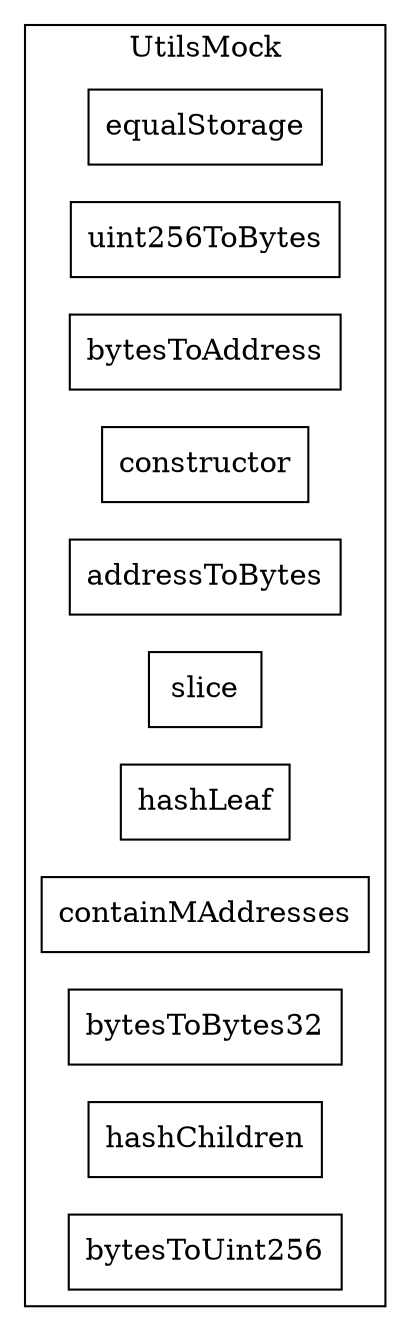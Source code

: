 strict digraph {
rankdir="LR"
node [shape=box]
subgraph cluster_163_UtilsMock {
label = "UtilsMock"
"163_equalStorage" [label="equalStorage"]
"163_uint256ToBytes" [label="uint256ToBytes"]
"163_bytesToAddress" [label="bytesToAddress"]
"163_constructor" [label="constructor"]
"163_addressToBytes" [label="addressToBytes"]
"163_slice" [label="slice"]
"163_hashLeaf" [label="hashLeaf"]
"163_containMAddresses" [label="containMAddresses"]
"163_bytesToBytes32" [label="bytesToBytes32"]
"163_hashChildren" [label="hashChildren"]
"163_bytesToUint256" [label="bytesToUint256"]
}subgraph cluster_solidity {
label = "[Solidity]"
}
}
